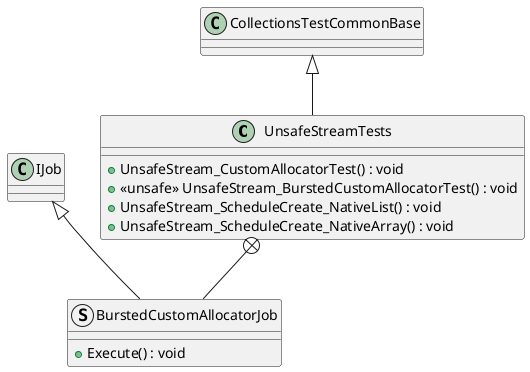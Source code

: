 @startuml
class UnsafeStreamTests {
    + UnsafeStream_CustomAllocatorTest() : void
    + <<unsafe>> UnsafeStream_BurstedCustomAllocatorTest() : void
    + UnsafeStream_ScheduleCreate_NativeList() : void
    + UnsafeStream_ScheduleCreate_NativeArray() : void
}
struct BurstedCustomAllocatorJob {
    + Execute() : void
}
CollectionsTestCommonBase <|-- UnsafeStreamTests
UnsafeStreamTests +-- BurstedCustomAllocatorJob
IJob <|-- BurstedCustomAllocatorJob
@enduml
